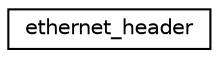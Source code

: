 digraph "Graphical Class Hierarchy"
{
 // LATEX_PDF_SIZE
  edge [fontname="Helvetica",fontsize="10",labelfontname="Helvetica",labelfontsize="10"];
  node [fontname="Helvetica",fontsize="10",shape=record];
  rankdir="LR";
  Node0 [label="ethernet_header",height=0.2,width=0.4,color="black", fillcolor="white", style="filled",URL="$structethernet__header.html",tooltip="Ethernet header."];
}
